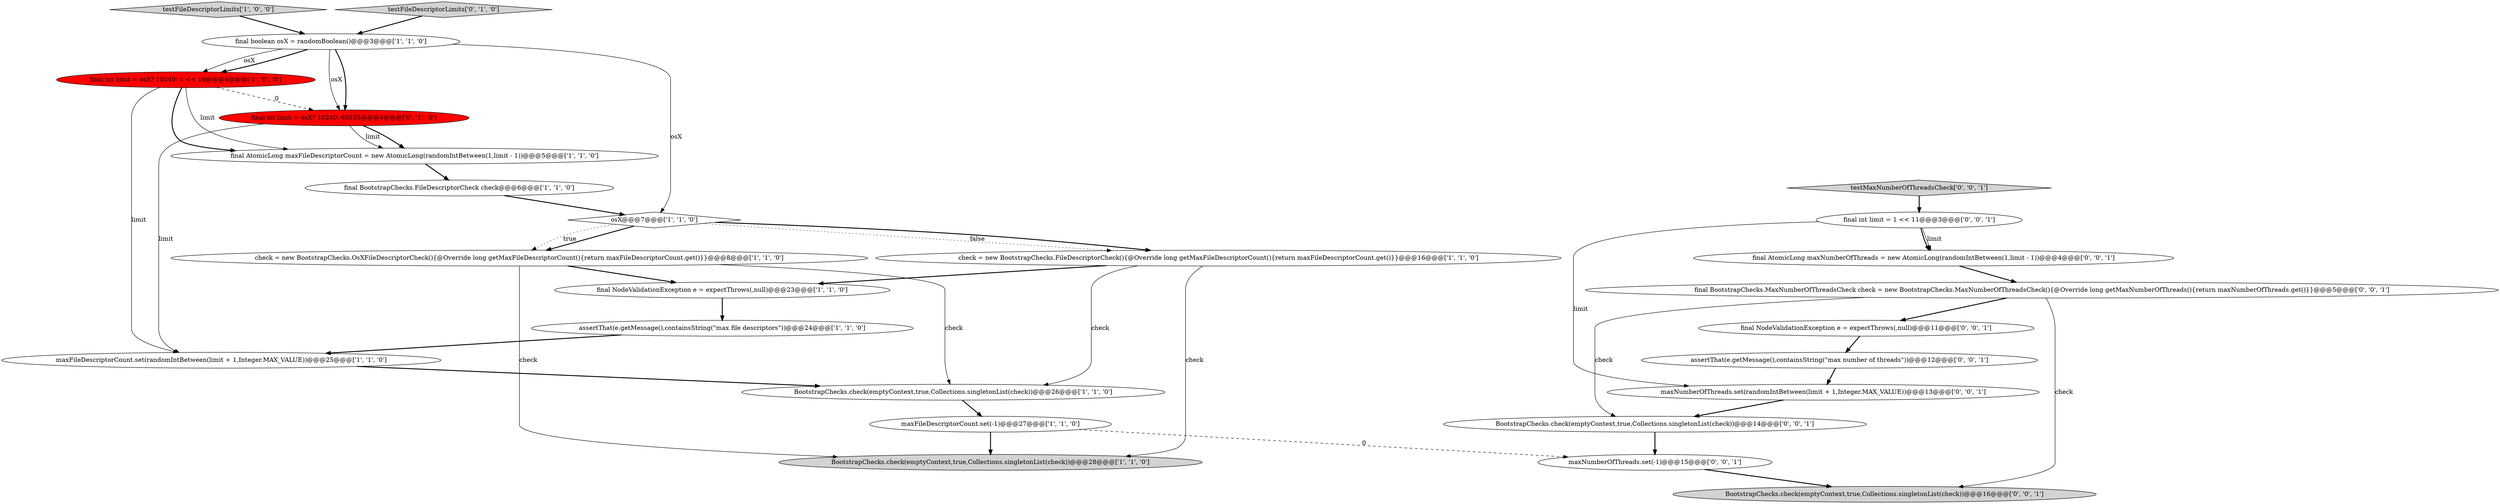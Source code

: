 digraph {
25 [style = filled, label = "maxNumberOfThreads.set(-1)@@@15@@@['0', '0', '1']", fillcolor = white, shape = ellipse image = "AAA0AAABBB3BBB"];
18 [style = filled, label = "testMaxNumberOfThreadsCheck['0', '0', '1']", fillcolor = lightgray, shape = diamond image = "AAA0AAABBB3BBB"];
10 [style = filled, label = "maxFileDescriptorCount.set(-1)@@@27@@@['1', '1', '0']", fillcolor = white, shape = ellipse image = "AAA0AAABBB1BBB"];
13 [style = filled, label = "BootstrapChecks.check(emptyContext,true,Collections.singletonList(check))@@@26@@@['1', '1', '0']", fillcolor = white, shape = ellipse image = "AAA0AAABBB1BBB"];
4 [style = filled, label = "maxFileDescriptorCount.set(randomIntBetween(limit + 1,Integer.MAX_VALUE))@@@25@@@['1', '1', '0']", fillcolor = white, shape = ellipse image = "AAA0AAABBB1BBB"];
19 [style = filled, label = "BootstrapChecks.check(emptyContext,true,Collections.singletonList(check))@@@14@@@['0', '0', '1']", fillcolor = white, shape = ellipse image = "AAA0AAABBB3BBB"];
12 [style = filled, label = "assertThat(e.getMessage(),containsString(\"max file descriptors\"))@@@24@@@['1', '1', '0']", fillcolor = white, shape = ellipse image = "AAA0AAABBB1BBB"];
3 [style = filled, label = "final int limit = osX? 10240: 1 << 16@@@4@@@['1', '0', '0']", fillcolor = red, shape = ellipse image = "AAA1AAABBB1BBB"];
17 [style = filled, label = "BootstrapChecks.check(emptyContext,true,Collections.singletonList(check))@@@16@@@['0', '0', '1']", fillcolor = lightgray, shape = ellipse image = "AAA0AAABBB3BBB"];
7 [style = filled, label = "final NodeValidationException e = expectThrows(,null)@@@23@@@['1', '1', '0']", fillcolor = white, shape = ellipse image = "AAA0AAABBB1BBB"];
5 [style = filled, label = "check = new BootstrapChecks.OsXFileDescriptorCheck(){@Override long getMaxFileDescriptorCount(){return maxFileDescriptorCount.get()}}@@@8@@@['1', '1', '0']", fillcolor = white, shape = ellipse image = "AAA0AAABBB1BBB"];
11 [style = filled, label = "check = new BootstrapChecks.FileDescriptorCheck(){@Override long getMaxFileDescriptorCount(){return maxFileDescriptorCount.get()}}@@@16@@@['1', '1', '0']", fillcolor = white, shape = ellipse image = "AAA0AAABBB1BBB"];
9 [style = filled, label = "final AtomicLong maxFileDescriptorCount = new AtomicLong(randomIntBetween(1,limit - 1))@@@5@@@['1', '1', '0']", fillcolor = white, shape = ellipse image = "AAA0AAABBB1BBB"];
8 [style = filled, label = "BootstrapChecks.check(emptyContext,true,Collections.singletonList(check))@@@28@@@['1', '1', '0']", fillcolor = lightgray, shape = ellipse image = "AAA0AAABBB1BBB"];
2 [style = filled, label = "testFileDescriptorLimits['1', '0', '0']", fillcolor = lightgray, shape = diamond image = "AAA0AAABBB1BBB"];
16 [style = filled, label = "maxNumberOfThreads.set(randomIntBetween(limit + 1,Integer.MAX_VALUE))@@@13@@@['0', '0', '1']", fillcolor = white, shape = ellipse image = "AAA0AAABBB3BBB"];
1 [style = filled, label = "final boolean osX = randomBoolean()@@@3@@@['1', '1', '0']", fillcolor = white, shape = ellipse image = "AAA0AAABBB1BBB"];
6 [style = filled, label = "osX@@@7@@@['1', '1', '0']", fillcolor = white, shape = diamond image = "AAA0AAABBB1BBB"];
0 [style = filled, label = "final BootstrapChecks.FileDescriptorCheck check@@@6@@@['1', '1', '0']", fillcolor = white, shape = ellipse image = "AAA0AAABBB1BBB"];
22 [style = filled, label = "final AtomicLong maxNumberOfThreads = new AtomicLong(randomIntBetween(1,limit - 1))@@@4@@@['0', '0', '1']", fillcolor = white, shape = ellipse image = "AAA0AAABBB3BBB"];
23 [style = filled, label = "final NodeValidationException e = expectThrows(,null)@@@11@@@['0', '0', '1']", fillcolor = white, shape = ellipse image = "AAA0AAABBB3BBB"];
14 [style = filled, label = "final int limit = osX? 10240: 65535@@@4@@@['0', '1', '0']", fillcolor = red, shape = ellipse image = "AAA1AAABBB2BBB"];
15 [style = filled, label = "testFileDescriptorLimits['0', '1', '0']", fillcolor = lightgray, shape = diamond image = "AAA0AAABBB2BBB"];
20 [style = filled, label = "final int limit = 1 << 11@@@3@@@['0', '0', '1']", fillcolor = white, shape = ellipse image = "AAA0AAABBB3BBB"];
21 [style = filled, label = "final BootstrapChecks.MaxNumberOfThreadsCheck check = new BootstrapChecks.MaxNumberOfThreadsCheck(){@Override long getMaxNumberOfThreads(){return maxNumberOfThreads.get()}}@@@5@@@['0', '0', '1']", fillcolor = white, shape = ellipse image = "AAA0AAABBB3BBB"];
24 [style = filled, label = "assertThat(e.getMessage(),containsString(\"max number of threads\"))@@@12@@@['0', '0', '1']", fillcolor = white, shape = ellipse image = "AAA0AAABBB3BBB"];
13->10 [style = bold, label=""];
11->13 [style = solid, label="check"];
6->11 [style = dotted, label="false"];
9->0 [style = bold, label=""];
0->6 [style = bold, label=""];
5->8 [style = solid, label="check"];
7->12 [style = bold, label=""];
2->1 [style = bold, label=""];
4->13 [style = bold, label=""];
1->3 [style = bold, label=""];
22->21 [style = bold, label=""];
21->19 [style = solid, label="check"];
16->19 [style = bold, label=""];
25->17 [style = bold, label=""];
1->6 [style = solid, label="osX"];
19->25 [style = bold, label=""];
20->22 [style = bold, label=""];
3->9 [style = bold, label=""];
24->16 [style = bold, label=""];
6->5 [style = bold, label=""];
18->20 [style = bold, label=""];
14->9 [style = solid, label="limit"];
1->3 [style = solid, label="osX"];
23->24 [style = bold, label=""];
20->22 [style = solid, label="limit"];
10->8 [style = bold, label=""];
12->4 [style = bold, label=""];
3->4 [style = solid, label="limit"];
5->13 [style = solid, label="check"];
6->11 [style = bold, label=""];
5->7 [style = bold, label=""];
14->9 [style = bold, label=""];
1->14 [style = bold, label=""];
20->16 [style = solid, label="limit"];
3->9 [style = solid, label="limit"];
14->4 [style = solid, label="limit"];
21->17 [style = solid, label="check"];
3->14 [style = dashed, label="0"];
11->8 [style = solid, label="check"];
21->23 [style = bold, label=""];
10->25 [style = dashed, label="0"];
1->14 [style = solid, label="osX"];
11->7 [style = bold, label=""];
6->5 [style = dotted, label="true"];
15->1 [style = bold, label=""];
}
